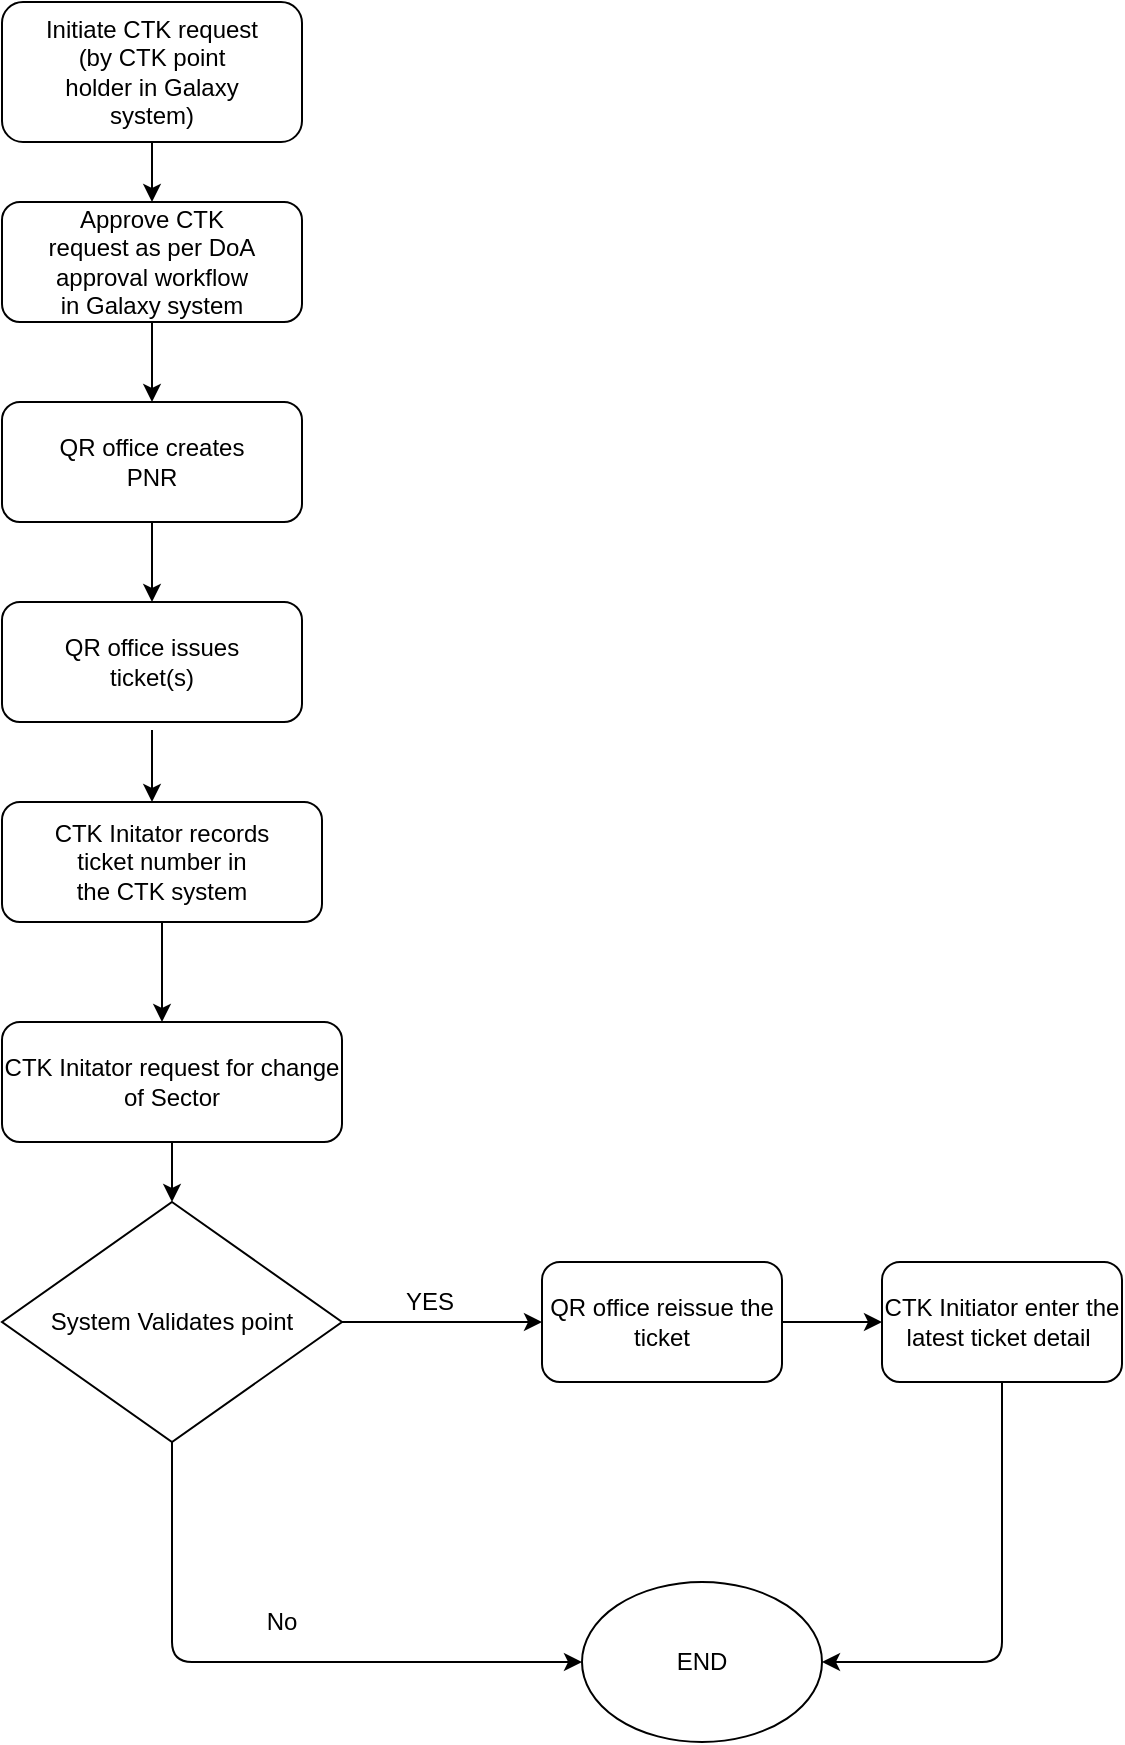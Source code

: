 <mxfile version="15.2.9" type="github"><diagram id="C5RBs43oDa-KdzZeNtuy" name="Page-1"><mxGraphModel dx="1902" dy="1037" grid="1" gridSize="10" guides="1" tooltips="1" connect="1" arrows="1" fold="1" page="1" pageScale="1" pageWidth="827" pageHeight="1169" math="0" shadow="0"><root><mxCell id="WIyWlLk6GJQsqaUBKTNV-0"/><mxCell id="WIyWlLk6GJQsqaUBKTNV-1" parent="WIyWlLk6GJQsqaUBKTNV-0"/><mxCell id="WIyWlLk6GJQsqaUBKTNV-3" value="&lt;div&gt;Initiate CTK request&lt;/div&gt;&lt;div&gt;(by CTK point&lt;/div&gt;&lt;div&gt;holder in Galaxy&lt;/div&gt;&lt;div&gt;system)&lt;/div&gt;" style="rounded=1;whiteSpace=wrap;html=1;fontSize=12;glass=0;strokeWidth=1;shadow=0;" parent="WIyWlLk6GJQsqaUBKTNV-1" vertex="1"><mxGeometry x="200" y="10" width="150" height="70" as="geometry"/></mxCell><mxCell id="1EBYKLKHhF0FQthb8QF3-4" style="edgeStyle=orthogonalEdgeStyle;rounded=0;orthogonalLoop=1;jettySize=auto;html=1;exitX=0.5;exitY=1;exitDx=0;exitDy=0;entryX=0.5;entryY=0;entryDx=0;entryDy=0;" parent="WIyWlLk6GJQsqaUBKTNV-1" source="1EBYKLKHhF0FQthb8QF3-0" target="1EBYKLKHhF0FQthb8QF3-2" edge="1"><mxGeometry relative="1" as="geometry"/></mxCell><mxCell id="1EBYKLKHhF0FQthb8QF3-0" value="Approve CTK&#10;request as per DoA&#10;approval workflow&#10;in Galaxy system" style="rounded=1;whiteSpace=wrap;html=1;" parent="WIyWlLk6GJQsqaUBKTNV-1" vertex="1"><mxGeometry x="200" y="110" width="150" height="60" as="geometry"/></mxCell><mxCell id="1EBYKLKHhF0FQthb8QF3-1" value="" style="endArrow=classic;html=1;exitX=0.5;exitY=1;exitDx=0;exitDy=0;entryX=0.5;entryY=0;entryDx=0;entryDy=0;" parent="WIyWlLk6GJQsqaUBKTNV-1" source="WIyWlLk6GJQsqaUBKTNV-3" target="1EBYKLKHhF0FQthb8QF3-0" edge="1"><mxGeometry width="50" height="50" relative="1" as="geometry"><mxPoint x="390" y="410" as="sourcePoint"/><mxPoint x="440" y="360" as="targetPoint"/></mxGeometry></mxCell><mxCell id="1EBYKLKHhF0FQthb8QF3-2" value="QR office creates&#10;PNR" style="rounded=1;whiteSpace=wrap;html=1;" parent="WIyWlLk6GJQsqaUBKTNV-1" vertex="1"><mxGeometry x="200" y="210" width="150" height="60" as="geometry"/></mxCell><mxCell id="1EBYKLKHhF0FQthb8QF3-5" value="QR office issues&#10;ticket(s)" style="rounded=1;whiteSpace=wrap;html=1;" parent="WIyWlLk6GJQsqaUBKTNV-1" vertex="1"><mxGeometry x="200" y="310" width="150" height="60" as="geometry"/></mxCell><mxCell id="1EBYKLKHhF0FQthb8QF3-6" value="" style="endArrow=classic;html=1;exitX=0.5;exitY=1;exitDx=0;exitDy=0;" parent="WIyWlLk6GJQsqaUBKTNV-1" source="1EBYKLKHhF0FQthb8QF3-2" target="1EBYKLKHhF0FQthb8QF3-5" edge="1"><mxGeometry width="50" height="50" relative="1" as="geometry"><mxPoint x="390" y="410" as="sourcePoint"/><mxPoint x="440" y="360" as="targetPoint"/></mxGeometry></mxCell><mxCell id="1EBYKLKHhF0FQthb8QF3-7" value="CTK Initator records&#10;ticket number in&#10;the CTK system" style="rounded=1;whiteSpace=wrap;html=1;" parent="WIyWlLk6GJQsqaUBKTNV-1" vertex="1"><mxGeometry x="200" y="410" width="160" height="60" as="geometry"/></mxCell><mxCell id="1EBYKLKHhF0FQthb8QF3-8" value="" style="endArrow=classic;html=1;" parent="WIyWlLk6GJQsqaUBKTNV-1" edge="1"><mxGeometry width="50" height="50" relative="1" as="geometry"><mxPoint x="275" y="374" as="sourcePoint"/><mxPoint x="275" y="410" as="targetPoint"/></mxGeometry></mxCell><mxCell id="1EBYKLKHhF0FQthb8QF3-9" value="CTK Initator request for change of Sector" style="rounded=1;whiteSpace=wrap;html=1;" parent="WIyWlLk6GJQsqaUBKTNV-1" vertex="1"><mxGeometry x="200" y="520" width="170" height="60" as="geometry"/></mxCell><mxCell id="1EBYKLKHhF0FQthb8QF3-10" value="" style="endArrow=classic;html=1;exitX=0.5;exitY=1;exitDx=0;exitDy=0;" parent="WIyWlLk6GJQsqaUBKTNV-1" source="1EBYKLKHhF0FQthb8QF3-7" edge="1"><mxGeometry width="50" height="50" relative="1" as="geometry"><mxPoint x="390" y="400" as="sourcePoint"/><mxPoint x="280" y="520" as="targetPoint"/></mxGeometry></mxCell><mxCell id="1EBYKLKHhF0FQthb8QF3-11" value="System Validates point" style="rhombus;whiteSpace=wrap;html=1;" parent="WIyWlLk6GJQsqaUBKTNV-1" vertex="1"><mxGeometry x="200" y="610" width="170" height="120" as="geometry"/></mxCell><mxCell id="1EBYKLKHhF0FQthb8QF3-12" value="QR office reissue the ticket" style="rounded=1;whiteSpace=wrap;html=1;" parent="WIyWlLk6GJQsqaUBKTNV-1" vertex="1"><mxGeometry x="470" y="640" width="120" height="60" as="geometry"/></mxCell><mxCell id="1EBYKLKHhF0FQthb8QF3-13" value="" style="endArrow=classic;html=1;exitX=1;exitY=0.5;exitDx=0;exitDy=0;entryX=0;entryY=0.5;entryDx=0;entryDy=0;" parent="WIyWlLk6GJQsqaUBKTNV-1" source="1EBYKLKHhF0FQthb8QF3-11" target="1EBYKLKHhF0FQthb8QF3-12" edge="1"><mxGeometry width="50" height="50" relative="1" as="geometry"><mxPoint x="630" y="510" as="sourcePoint"/><mxPoint x="680" y="460" as="targetPoint"/></mxGeometry></mxCell><mxCell id="1EBYKLKHhF0FQthb8QF3-14" value="CTK Initiator enter the latest ticket detail&amp;nbsp;" style="rounded=1;whiteSpace=wrap;html=1;" parent="WIyWlLk6GJQsqaUBKTNV-1" vertex="1"><mxGeometry x="640" y="640" width="120" height="60" as="geometry"/></mxCell><mxCell id="1EBYKLKHhF0FQthb8QF3-15" value="" style="endArrow=classic;html=1;exitX=1;exitY=0.5;exitDx=0;exitDy=0;entryX=0;entryY=0.5;entryDx=0;entryDy=0;" parent="WIyWlLk6GJQsqaUBKTNV-1" source="1EBYKLKHhF0FQthb8QF3-12" target="1EBYKLKHhF0FQthb8QF3-14" edge="1"><mxGeometry width="50" height="50" relative="1" as="geometry"><mxPoint x="580" y="600" as="sourcePoint"/><mxPoint x="630" y="550" as="targetPoint"/></mxGeometry></mxCell><mxCell id="1EBYKLKHhF0FQthb8QF3-16" value="" style="endArrow=classic;html=1;exitX=0.5;exitY=1;exitDx=0;exitDy=0;entryX=0.5;entryY=0;entryDx=0;entryDy=0;" parent="WIyWlLk6GJQsqaUBKTNV-1" source="1EBYKLKHhF0FQthb8QF3-9" target="1EBYKLKHhF0FQthb8QF3-11" edge="1"><mxGeometry width="50" height="50" relative="1" as="geometry"><mxPoint x="630" y="500" as="sourcePoint"/><mxPoint x="680" y="450" as="targetPoint"/></mxGeometry></mxCell><mxCell id="1EBYKLKHhF0FQthb8QF3-17" value="YES" style="text;html=1;strokeColor=none;fillColor=none;align=center;verticalAlign=middle;whiteSpace=wrap;rounded=0;" parent="WIyWlLk6GJQsqaUBKTNV-1" vertex="1"><mxGeometry x="394" y="650" width="40" height="20" as="geometry"/></mxCell><mxCell id="1EBYKLKHhF0FQthb8QF3-18" value="END" style="ellipse;whiteSpace=wrap;html=1;" parent="WIyWlLk6GJQsqaUBKTNV-1" vertex="1"><mxGeometry x="490" y="800" width="120" height="80" as="geometry"/></mxCell><mxCell id="1EBYKLKHhF0FQthb8QF3-19" value="" style="endArrow=classic;html=1;exitX=0.5;exitY=1;exitDx=0;exitDy=0;" parent="WIyWlLk6GJQsqaUBKTNV-1" source="1EBYKLKHhF0FQthb8QF3-11" edge="1"><mxGeometry width="50" height="50" relative="1" as="geometry"><mxPoint x="630" y="500" as="sourcePoint"/><mxPoint x="490" y="840" as="targetPoint"/><Array as="points"><mxPoint x="285" y="840"/></Array></mxGeometry></mxCell><mxCell id="1EBYKLKHhF0FQthb8QF3-20" value="No" style="text;html=1;strokeColor=none;fillColor=none;align=center;verticalAlign=middle;whiteSpace=wrap;rounded=0;" parent="WIyWlLk6GJQsqaUBKTNV-1" vertex="1"><mxGeometry x="320" y="810" width="40" height="20" as="geometry"/></mxCell><mxCell id="1EBYKLKHhF0FQthb8QF3-21" value="" style="endArrow=classic;html=1;exitX=0.5;exitY=1;exitDx=0;exitDy=0;entryX=1;entryY=0.5;entryDx=0;entryDy=0;" parent="WIyWlLk6GJQsqaUBKTNV-1" source="1EBYKLKHhF0FQthb8QF3-14" target="1EBYKLKHhF0FQthb8QF3-18" edge="1"><mxGeometry width="50" height="50" relative="1" as="geometry"><mxPoint x="630" y="500" as="sourcePoint"/><mxPoint x="680" y="450" as="targetPoint"/><Array as="points"><mxPoint x="700" y="840"/></Array></mxGeometry></mxCell></root></mxGraphModel></diagram></mxfile>